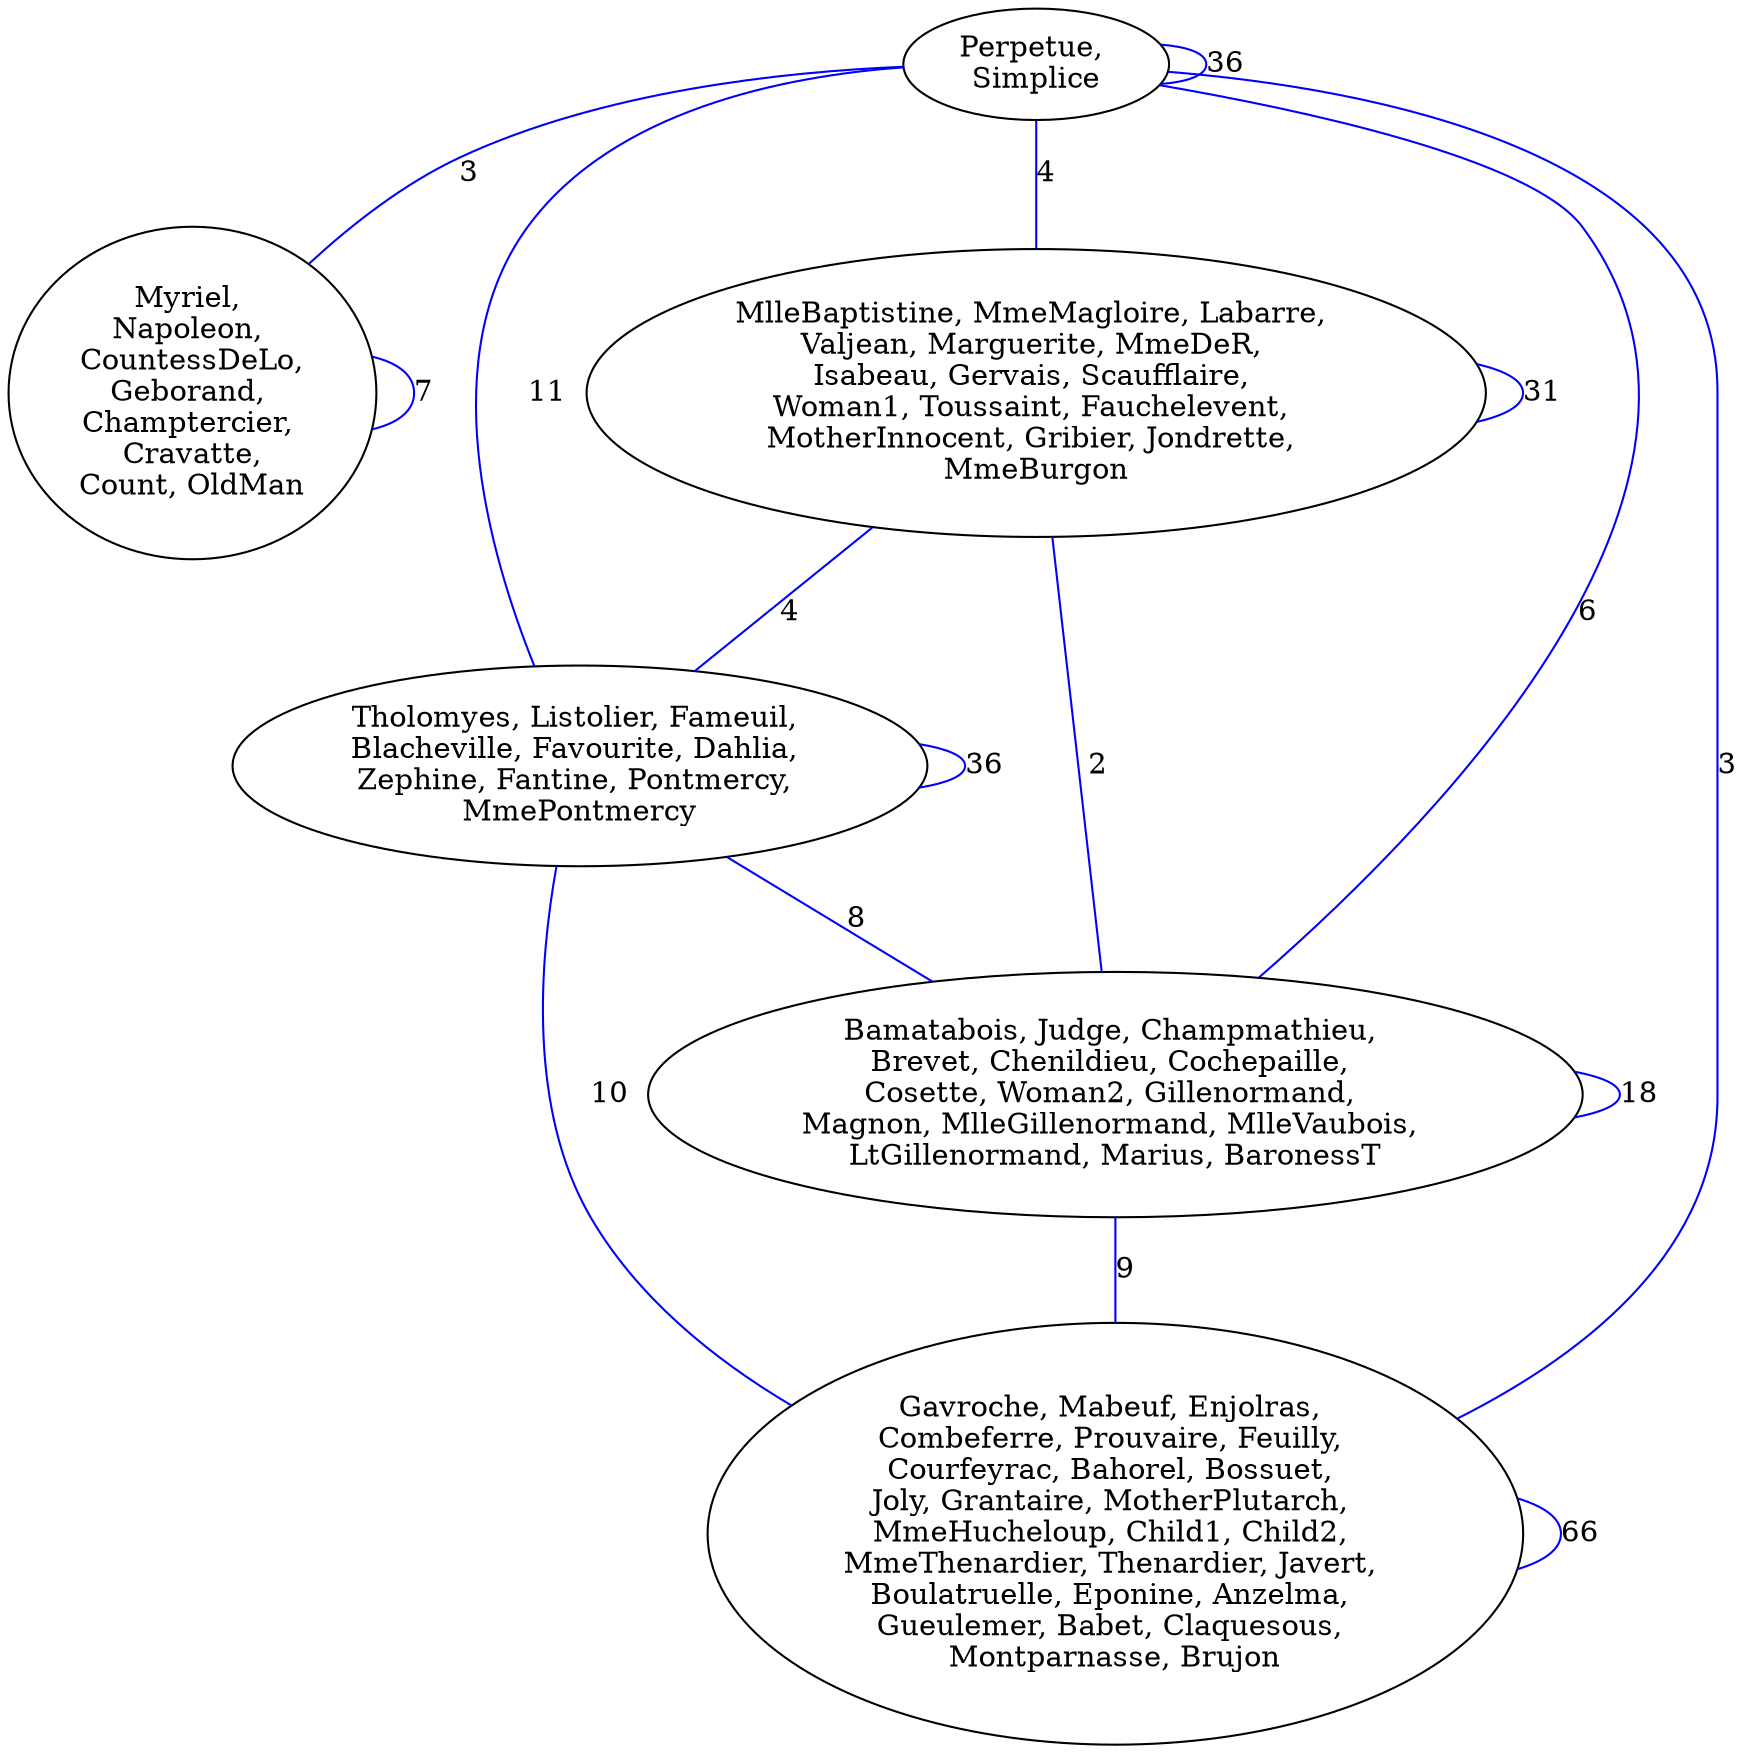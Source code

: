 strict graph "" {
	node [label="\N"];
	0	[label="Myriel, 
Napoleon, 
CountessDeLo,
Geborand, 
Champtercier, 
Cravatte,
Count, OldMan"];
	0 -- 0	[key=7,
		color=blue,
		label=7];
	1	[label="Perpetue, 
Simplice"];
	1 -- 0	[key=3,
		color=blue,
		label=3];
	1 -- 1	[key=36,
		color=blue,
		label=36];
	2	[label="MlleBaptistine, MmeMagloire, Labarre, 
Valjean, Marguerite, MmeDeR, 
Isabeau, Gervais, Scaufflaire, 
Woman1, Toussaint, Fauchelevent, 
\
MotherInnocent, Gribier, Jondrette, 
MmeBurgon"];
	1 -- 2	[key=1,
		color=blue,
		label=4];
	3	[label="Tholomyes, Listolier, Fameuil, 
Blacheville, Favourite, Dahlia, 
Zephine, Fantine, Pontmercy, 
MmePontmercy"];
	1 -- 3	[key=4,
		color=blue,
		label=11];
	4	[label="Bamatabois, Judge, Champmathieu, 
Brevet, Chenildieu, Cochepaille, 
Cosette, Woman2, Gillenormand, 
Magnon, MlleGillenormand, MlleVaubois, 
\
LtGillenormand, Marius, BaronessT"];
	1 -- 4	[key=1,
		color=blue,
		label=6];
	2 -- 2	[key=31,
		color=blue,
		label=31];
	2 -- 3	[key=1,
		color=blue,
		label=4];
	3 -- 3	[key=36,
		color=blue,
		label=36];
	3 -- 4	[key=1,
		color=blue,
		label=8];
	5	[label="Gavroche, Mabeuf, Enjolras, 
Combeferre, Prouvaire, Feuilly, 
Courfeyrac, Bahorel, Bossuet, 
Joly, Grantaire, MotherPlutarch, 
MmeHucheloup, \
Child1, Child2, 
MmeThenardier, Thenardier, Javert, 
Boulatruelle, Eponine, Anzelma, 
Gueulemer, Babet, Claquesous, 
Montparnasse, \
Brujon"];
	3 -- 5	[key=5,
		color=blue,
		label=10];
	4 -- 2	[key=2,
		color=blue,
		label=2];
	4 -- 4	[key=18,
		color=blue,
		label=18];
	4 -- 5	[key=1,
		color=blue,
		label=9];
	5 -- 1	[key=3,
		color=blue,
		label=3];
	5 -- 5	[key=66,
		color=blue,
		label=66];
}
